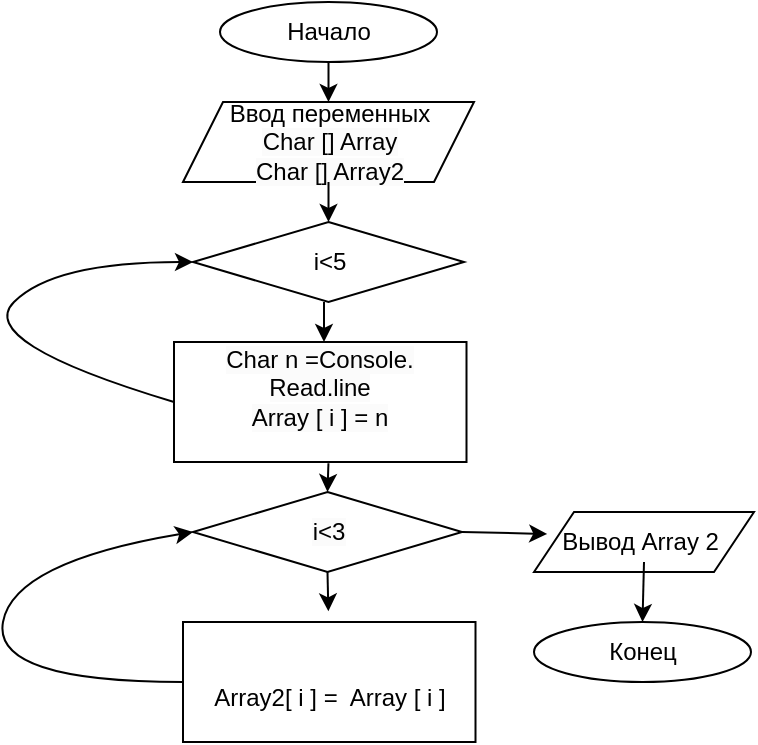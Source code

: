 <mxfile>
    <diagram id="kLLNtMghGKqXG0oJcQjJ" name="Page-1">
        <mxGraphModel dx="662" dy="323" grid="1" gridSize="10" guides="1" tooltips="1" connect="1" arrows="1" fold="1" page="1" pageScale="1" pageWidth="827" pageHeight="1169" math="0" shadow="0">
            <root>
                <mxCell id="0"/>
                <mxCell id="1" parent="0"/>
                <mxCell id="2" value="Начало" style="ellipse;whiteSpace=wrap;html=1;strokeWidth=1;perimeterSpacing=0;" vertex="1" parent="1">
                    <mxGeometry x="363" y="50" width="108.5" height="30" as="geometry"/>
                </mxCell>
                <mxCell id="3" value="i&amp;lt;5" style="rhombus;whiteSpace=wrap;html=1;" vertex="1" parent="1">
                    <mxGeometry x="349.5" y="160" width="135.5" height="40" as="geometry"/>
                </mxCell>
                <mxCell id="7" value="" style="curved=1;endArrow=classic;html=1;exitX=0;exitY=0.5;exitDx=0;exitDy=0;entryX=0;entryY=0.5;entryDx=0;entryDy=0;" edge="1" parent="1" source="17" target="3">
                    <mxGeometry width="50" height="50" relative="1" as="geometry">
                        <mxPoint x="326.46" y="245.644" as="sourcePoint"/>
                        <mxPoint x="340" y="180" as="targetPoint"/>
                        <Array as="points">
                            <mxPoint x="240" y="220"/>
                            <mxPoint x="280" y="180"/>
                        </Array>
                    </mxGeometry>
                </mxCell>
                <mxCell id="9" value="&lt;span style=&quot;color: rgb(0, 0, 0); font-family: Helvetica; font-size: 12px; font-style: normal; font-variant-ligatures: normal; font-variant-caps: normal; font-weight: 400; letter-spacing: normal; orphans: 2; text-align: center; text-indent: 0px; text-transform: none; widows: 2; word-spacing: 0px; -webkit-text-stroke-width: 0px; background-color: rgb(251, 251, 251); text-decoration-thickness: initial; text-decoration-style: initial; text-decoration-color: initial; float: none; display: inline !important;&quot;&gt;i&amp;lt;3&lt;/span&gt;" style="rhombus;whiteSpace=wrap;html=1;strokeWidth=1;" vertex="1" parent="1">
                    <mxGeometry x="349.5" y="295" width="134.5" height="40" as="geometry"/>
                </mxCell>
                <mxCell id="11" value="" style="curved=1;endArrow=classic;html=1;exitX=0;exitY=0.5;exitDx=0;exitDy=0;entryX=0;entryY=0.5;entryDx=0;entryDy=0;" edge="1" parent="1" source="18" target="9">
                    <mxGeometry width="50" height="50" relative="1" as="geometry">
                        <mxPoint x="314.347" y="392.52" as="sourcePoint"/>
                        <mxPoint x="350" y="360" as="targetPoint"/>
                        <Array as="points">
                            <mxPoint x="249" y="390"/>
                            <mxPoint x="260" y="330"/>
                        </Array>
                    </mxGeometry>
                </mxCell>
                <mxCell id="13" value="Ввод переменных&lt;br&gt;&lt;span style=&quot;color: rgb(0, 0, 0); font-family: Helvetica; font-size: 12px; font-style: normal; font-variant-ligatures: normal; font-variant-caps: normal; font-weight: 400; letter-spacing: normal; orphans: 2; text-align: center; text-indent: 0px; text-transform: none; widows: 2; word-spacing: 0px; -webkit-text-stroke-width: 0px; background-color: rgb(251, 251, 251); text-decoration-thickness: initial; text-decoration-style: initial; text-decoration-color: initial; float: none; display: inline !important;&quot;&gt;Char [] Array&lt;/span&gt;&lt;br style=&quot;border-color: var(--border-color); color: rgb(0, 0, 0); font-family: Helvetica; font-size: 12px; font-style: normal; font-variant-ligatures: normal; font-variant-caps: normal; font-weight: 400; letter-spacing: normal; orphans: 2; text-align: center; text-indent: 0px; text-transform: none; widows: 2; word-spacing: 0px; -webkit-text-stroke-width: 0px; background-color: rgb(251, 251, 251); text-decoration-thickness: initial; text-decoration-style: initial; text-decoration-color: initial;&quot;&gt;&lt;span style=&quot;color: rgb(0, 0, 0); font-family: Helvetica; font-size: 12px; font-style: normal; font-variant-ligatures: normal; font-variant-caps: normal; font-weight: 400; letter-spacing: normal; orphans: 2; text-align: center; text-indent: 0px; text-transform: none; widows: 2; word-spacing: 0px; -webkit-text-stroke-width: 0px; background-color: rgb(251, 251, 251); text-decoration-thickness: initial; text-decoration-style: initial; text-decoration-color: initial; float: none; display: inline !important;&quot;&gt;Char [] Array2&lt;/span&gt;&lt;br&gt;" style="shape=parallelogram;perimeter=parallelogramPerimeter;whiteSpace=wrap;html=1;fixedSize=1;strokeWidth=1;" vertex="1" parent="1">
                    <mxGeometry x="344.5" y="100" width="145.5" height="40" as="geometry"/>
                </mxCell>
                <mxCell id="14" value="Конец" style="ellipse;whiteSpace=wrap;html=1;strokeWidth=1;perimeterSpacing=0;" vertex="1" parent="1">
                    <mxGeometry x="520" y="360" width="108.5" height="30" as="geometry"/>
                </mxCell>
                <mxCell id="15" value="Вывод Array 2&amp;nbsp;" style="shape=parallelogram;perimeter=parallelogramPerimeter;whiteSpace=wrap;html=1;fixedSize=1;strokeWidth=1;" vertex="1" parent="1">
                    <mxGeometry x="520" y="305" width="110" height="30" as="geometry"/>
                </mxCell>
                <mxCell id="17" value="&#10;&lt;span style=&quot;color: rgb(0, 0, 0); font-family: Helvetica; font-size: 12px; font-style: normal; font-variant-ligatures: normal; font-variant-caps: normal; font-weight: 400; letter-spacing: normal; orphans: 2; text-align: center; text-indent: 0px; text-transform: none; widows: 2; word-spacing: 0px; -webkit-text-stroke-width: 0px; background-color: rgb(251, 251, 251); text-decoration-thickness: initial; text-decoration-style: initial; text-decoration-color: initial; float: none; display: inline !important;&quot;&gt;Char n =Console. Read.line&lt;/span&gt;&lt;br style=&quot;border-color: var(--border-color); color: rgb(0, 0, 0); font-family: Helvetica; font-size: 12px; font-style: normal; font-variant-ligatures: normal; font-variant-caps: normal; font-weight: 400; letter-spacing: normal; orphans: 2; text-align: center; text-indent: 0px; text-transform: none; widows: 2; word-spacing: 0px; -webkit-text-stroke-width: 0px; background-color: rgb(251, 251, 251); text-decoration-thickness: initial; text-decoration-style: initial; text-decoration-color: initial;&quot;&gt;&lt;span style=&quot;color: rgb(0, 0, 0); font-family: Helvetica; font-size: 12px; font-style: normal; font-variant-ligatures: normal; font-variant-caps: normal; font-weight: 400; letter-spacing: normal; orphans: 2; text-align: center; text-indent: 0px; text-transform: none; widows: 2; word-spacing: 0px; -webkit-text-stroke-width: 0px; background-color: rgb(251, 251, 251); text-decoration-thickness: initial; text-decoration-style: initial; text-decoration-color: initial; float: none; display: inline !important;&quot;&gt;Array [ i ] = n&lt;/span&gt;&#10;&#10;" style="rounded=0;whiteSpace=wrap;html=1;strokeWidth=1;" vertex="1" parent="1">
                    <mxGeometry x="340" y="220" width="146.25" height="60" as="geometry"/>
                </mxCell>
                <mxCell id="18" value="&lt;br&gt;Array2[ i ] =&amp;nbsp; Array [ i ]" style="rounded=0;whiteSpace=wrap;html=1;strokeWidth=1;" vertex="1" parent="1">
                    <mxGeometry x="344.5" y="360" width="146.25" height="60" as="geometry"/>
                </mxCell>
                <mxCell id="19" value="" style="endArrow=classic;html=1;exitX=0.5;exitY=1;exitDx=0;exitDy=0;entryX=0.5;entryY=0;entryDx=0;entryDy=0;" edge="1" parent="1" source="2" target="13">
                    <mxGeometry width="50" height="50" relative="1" as="geometry">
                        <mxPoint x="440" y="100" as="sourcePoint"/>
                        <mxPoint x="420" y="100" as="targetPoint"/>
                    </mxGeometry>
                </mxCell>
                <mxCell id="20" value="" style="endArrow=classic;html=1;exitX=0.5;exitY=1;exitDx=0;exitDy=0;entryX=0.5;entryY=0;entryDx=0;entryDy=0;" edge="1" parent="1" source="13" target="3">
                    <mxGeometry width="50" height="50" relative="1" as="geometry">
                        <mxPoint x="435.75" y="90" as="sourcePoint"/>
                        <mxPoint x="434.525" y="111.2" as="targetPoint"/>
                    </mxGeometry>
                </mxCell>
                <mxCell id="22" value="" style="endArrow=classic;html=1;entryX=0.5;entryY=0;entryDx=0;entryDy=0;exitX=0.528;exitY=1.01;exitDx=0;exitDy=0;exitPerimeter=0;" edge="1" parent="1" source="17" target="9">
                    <mxGeometry width="50" height="50" relative="1" as="geometry">
                        <mxPoint x="420" y="290" as="sourcePoint"/>
                        <mxPoint x="444.525" y="121.2" as="targetPoint"/>
                    </mxGeometry>
                </mxCell>
                <mxCell id="23" value="" style="endArrow=classic;html=1;" edge="1" parent="1">
                    <mxGeometry width="50" height="50" relative="1" as="geometry">
                        <mxPoint x="415" y="200" as="sourcePoint"/>
                        <mxPoint x="415" y="220" as="targetPoint"/>
                    </mxGeometry>
                </mxCell>
                <mxCell id="26" value="" style="endArrow=classic;html=1;exitX=0.5;exitY=1;exitDx=0;exitDy=0;entryX=0.497;entryY=-0.089;entryDx=0;entryDy=0;entryPerimeter=0;" edge="1" parent="1" source="9" target="18">
                    <mxGeometry width="50" height="50" relative="1" as="geometry">
                        <mxPoint x="465.75" y="120" as="sourcePoint"/>
                        <mxPoint x="464.525" y="141.2" as="targetPoint"/>
                    </mxGeometry>
                </mxCell>
                <mxCell id="28" value="" style="endArrow=classic;html=1;exitX=1;exitY=0.5;exitDx=0;exitDy=0;entryX=0.06;entryY=0.366;entryDx=0;entryDy=0;entryPerimeter=0;" edge="1" parent="1" source="9" target="15">
                    <mxGeometry width="50" height="50" relative="1" as="geometry">
                        <mxPoint x="520" y="290" as="sourcePoint"/>
                        <mxPoint x="474.525" y="151.2" as="targetPoint"/>
                        <Array as="points"/>
                    </mxGeometry>
                </mxCell>
                <mxCell id="29" value="" style="endArrow=classic;html=1;entryX=0.5;entryY=0;entryDx=0;entryDy=0;" edge="1" parent="1" target="14">
                    <mxGeometry width="50" height="50" relative="1" as="geometry">
                        <mxPoint x="575" y="330" as="sourcePoint"/>
                        <mxPoint x="484.525" y="161.2" as="targetPoint"/>
                    </mxGeometry>
                </mxCell>
            </root>
        </mxGraphModel>
    </diagram>
</mxfile>